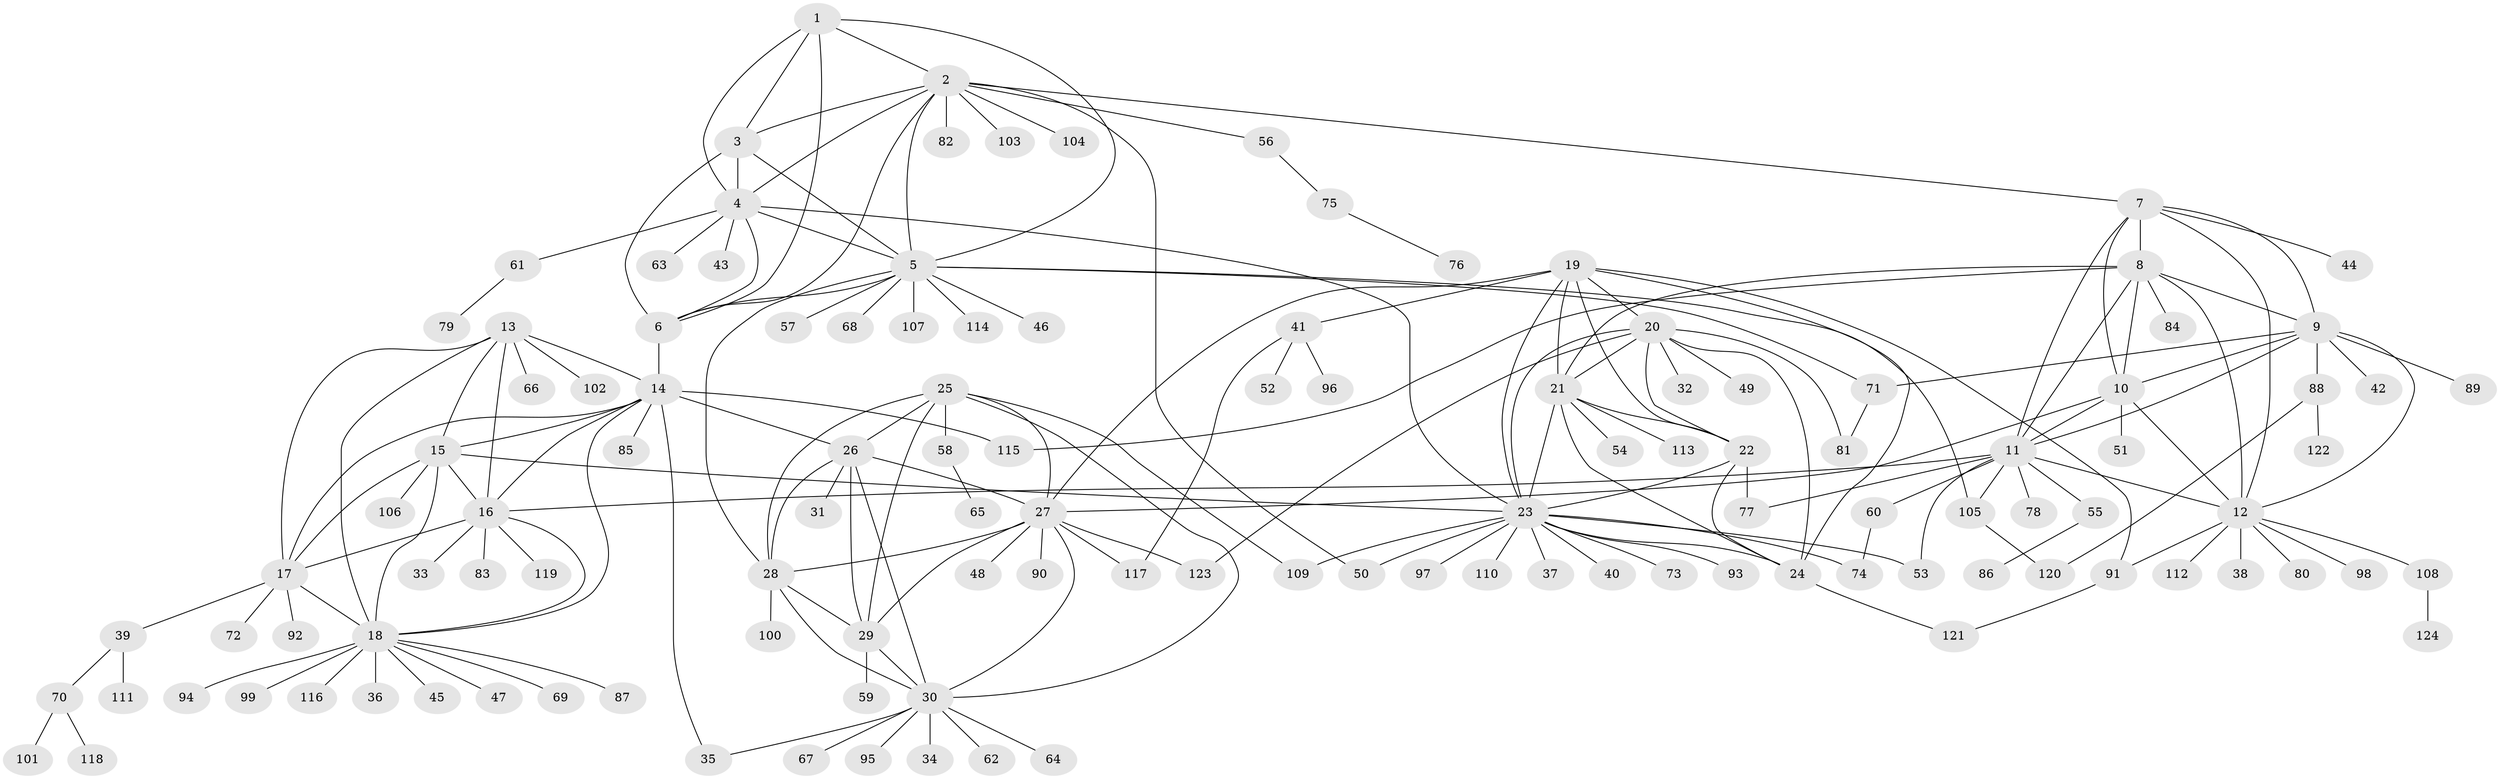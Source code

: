 // coarse degree distribution, {4: 0.01020408163265306, 9: 0.04081632653061224, 6: 0.04081632653061224, 12: 0.02040816326530612, 8: 0.030612244897959183, 10: 0.030612244897959183, 7: 0.030612244897959183, 5: 0.01020408163265306, 15: 0.01020408163265306, 1: 0.5918367346938775, 3: 0.030612244897959183, 2: 0.15306122448979592}
// Generated by graph-tools (version 1.1) at 2025/52/02/27/25 19:52:18]
// undirected, 124 vertices, 194 edges
graph export_dot {
graph [start="1"]
  node [color=gray90,style=filled];
  1;
  2;
  3;
  4;
  5;
  6;
  7;
  8;
  9;
  10;
  11;
  12;
  13;
  14;
  15;
  16;
  17;
  18;
  19;
  20;
  21;
  22;
  23;
  24;
  25;
  26;
  27;
  28;
  29;
  30;
  31;
  32;
  33;
  34;
  35;
  36;
  37;
  38;
  39;
  40;
  41;
  42;
  43;
  44;
  45;
  46;
  47;
  48;
  49;
  50;
  51;
  52;
  53;
  54;
  55;
  56;
  57;
  58;
  59;
  60;
  61;
  62;
  63;
  64;
  65;
  66;
  67;
  68;
  69;
  70;
  71;
  72;
  73;
  74;
  75;
  76;
  77;
  78;
  79;
  80;
  81;
  82;
  83;
  84;
  85;
  86;
  87;
  88;
  89;
  90;
  91;
  92;
  93;
  94;
  95;
  96;
  97;
  98;
  99;
  100;
  101;
  102;
  103;
  104;
  105;
  106;
  107;
  108;
  109;
  110;
  111;
  112;
  113;
  114;
  115;
  116;
  117;
  118;
  119;
  120;
  121;
  122;
  123;
  124;
  1 -- 2;
  1 -- 3;
  1 -- 4;
  1 -- 5;
  1 -- 6;
  2 -- 3;
  2 -- 4;
  2 -- 5;
  2 -- 6;
  2 -- 7;
  2 -- 50;
  2 -- 56;
  2 -- 82;
  2 -- 103;
  2 -- 104;
  3 -- 4;
  3 -- 5;
  3 -- 6;
  4 -- 5;
  4 -- 6;
  4 -- 23;
  4 -- 43;
  4 -- 61;
  4 -- 63;
  5 -- 6;
  5 -- 28;
  5 -- 46;
  5 -- 57;
  5 -- 68;
  5 -- 71;
  5 -- 105;
  5 -- 107;
  5 -- 114;
  6 -- 14;
  7 -- 8;
  7 -- 9;
  7 -- 10;
  7 -- 11;
  7 -- 12;
  7 -- 44;
  8 -- 9;
  8 -- 10;
  8 -- 11;
  8 -- 12;
  8 -- 21;
  8 -- 84;
  8 -- 115;
  9 -- 10;
  9 -- 11;
  9 -- 12;
  9 -- 42;
  9 -- 71;
  9 -- 88;
  9 -- 89;
  10 -- 11;
  10 -- 12;
  10 -- 27;
  10 -- 51;
  11 -- 12;
  11 -- 16;
  11 -- 53;
  11 -- 55;
  11 -- 60;
  11 -- 77;
  11 -- 78;
  11 -- 105;
  12 -- 38;
  12 -- 80;
  12 -- 91;
  12 -- 98;
  12 -- 108;
  12 -- 112;
  13 -- 14;
  13 -- 15;
  13 -- 16;
  13 -- 17;
  13 -- 18;
  13 -- 66;
  13 -- 102;
  14 -- 15;
  14 -- 16;
  14 -- 17;
  14 -- 18;
  14 -- 26;
  14 -- 35;
  14 -- 85;
  14 -- 115;
  15 -- 16;
  15 -- 17;
  15 -- 18;
  15 -- 23;
  15 -- 106;
  16 -- 17;
  16 -- 18;
  16 -- 33;
  16 -- 83;
  16 -- 119;
  17 -- 18;
  17 -- 39;
  17 -- 72;
  17 -- 92;
  18 -- 36;
  18 -- 45;
  18 -- 47;
  18 -- 69;
  18 -- 87;
  18 -- 94;
  18 -- 99;
  18 -- 116;
  19 -- 20;
  19 -- 21;
  19 -- 22;
  19 -- 23;
  19 -- 24;
  19 -- 27;
  19 -- 41;
  19 -- 91;
  20 -- 21;
  20 -- 22;
  20 -- 23;
  20 -- 24;
  20 -- 32;
  20 -- 49;
  20 -- 81;
  20 -- 123;
  21 -- 22;
  21 -- 23;
  21 -- 24;
  21 -- 54;
  21 -- 113;
  22 -- 23;
  22 -- 24;
  22 -- 77;
  23 -- 24;
  23 -- 37;
  23 -- 40;
  23 -- 50;
  23 -- 53;
  23 -- 73;
  23 -- 74;
  23 -- 93;
  23 -- 97;
  23 -- 109;
  23 -- 110;
  24 -- 121;
  25 -- 26;
  25 -- 27;
  25 -- 28;
  25 -- 29;
  25 -- 30;
  25 -- 58;
  25 -- 109;
  26 -- 27;
  26 -- 28;
  26 -- 29;
  26 -- 30;
  26 -- 31;
  27 -- 28;
  27 -- 29;
  27 -- 30;
  27 -- 48;
  27 -- 90;
  27 -- 117;
  27 -- 123;
  28 -- 29;
  28 -- 30;
  28 -- 100;
  29 -- 30;
  29 -- 59;
  30 -- 34;
  30 -- 35;
  30 -- 62;
  30 -- 64;
  30 -- 67;
  30 -- 95;
  39 -- 70;
  39 -- 111;
  41 -- 52;
  41 -- 96;
  41 -- 117;
  55 -- 86;
  56 -- 75;
  58 -- 65;
  60 -- 74;
  61 -- 79;
  70 -- 101;
  70 -- 118;
  71 -- 81;
  75 -- 76;
  88 -- 120;
  88 -- 122;
  91 -- 121;
  105 -- 120;
  108 -- 124;
}
